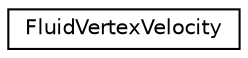 digraph G
{
  edge [fontname="Helvetica",fontsize="10",labelfontname="Helvetica",labelfontsize="10"];
  node [fontname="Helvetica",fontsize="10",shape=record];
  rankdir=LR;
  Node1 [label="FluidVertexVelocity",height=0.2,width=0.4,color="black", fillcolor="white", style="filled",URL="$d1/d81/structFluidVertexVelocity.html"];
}
